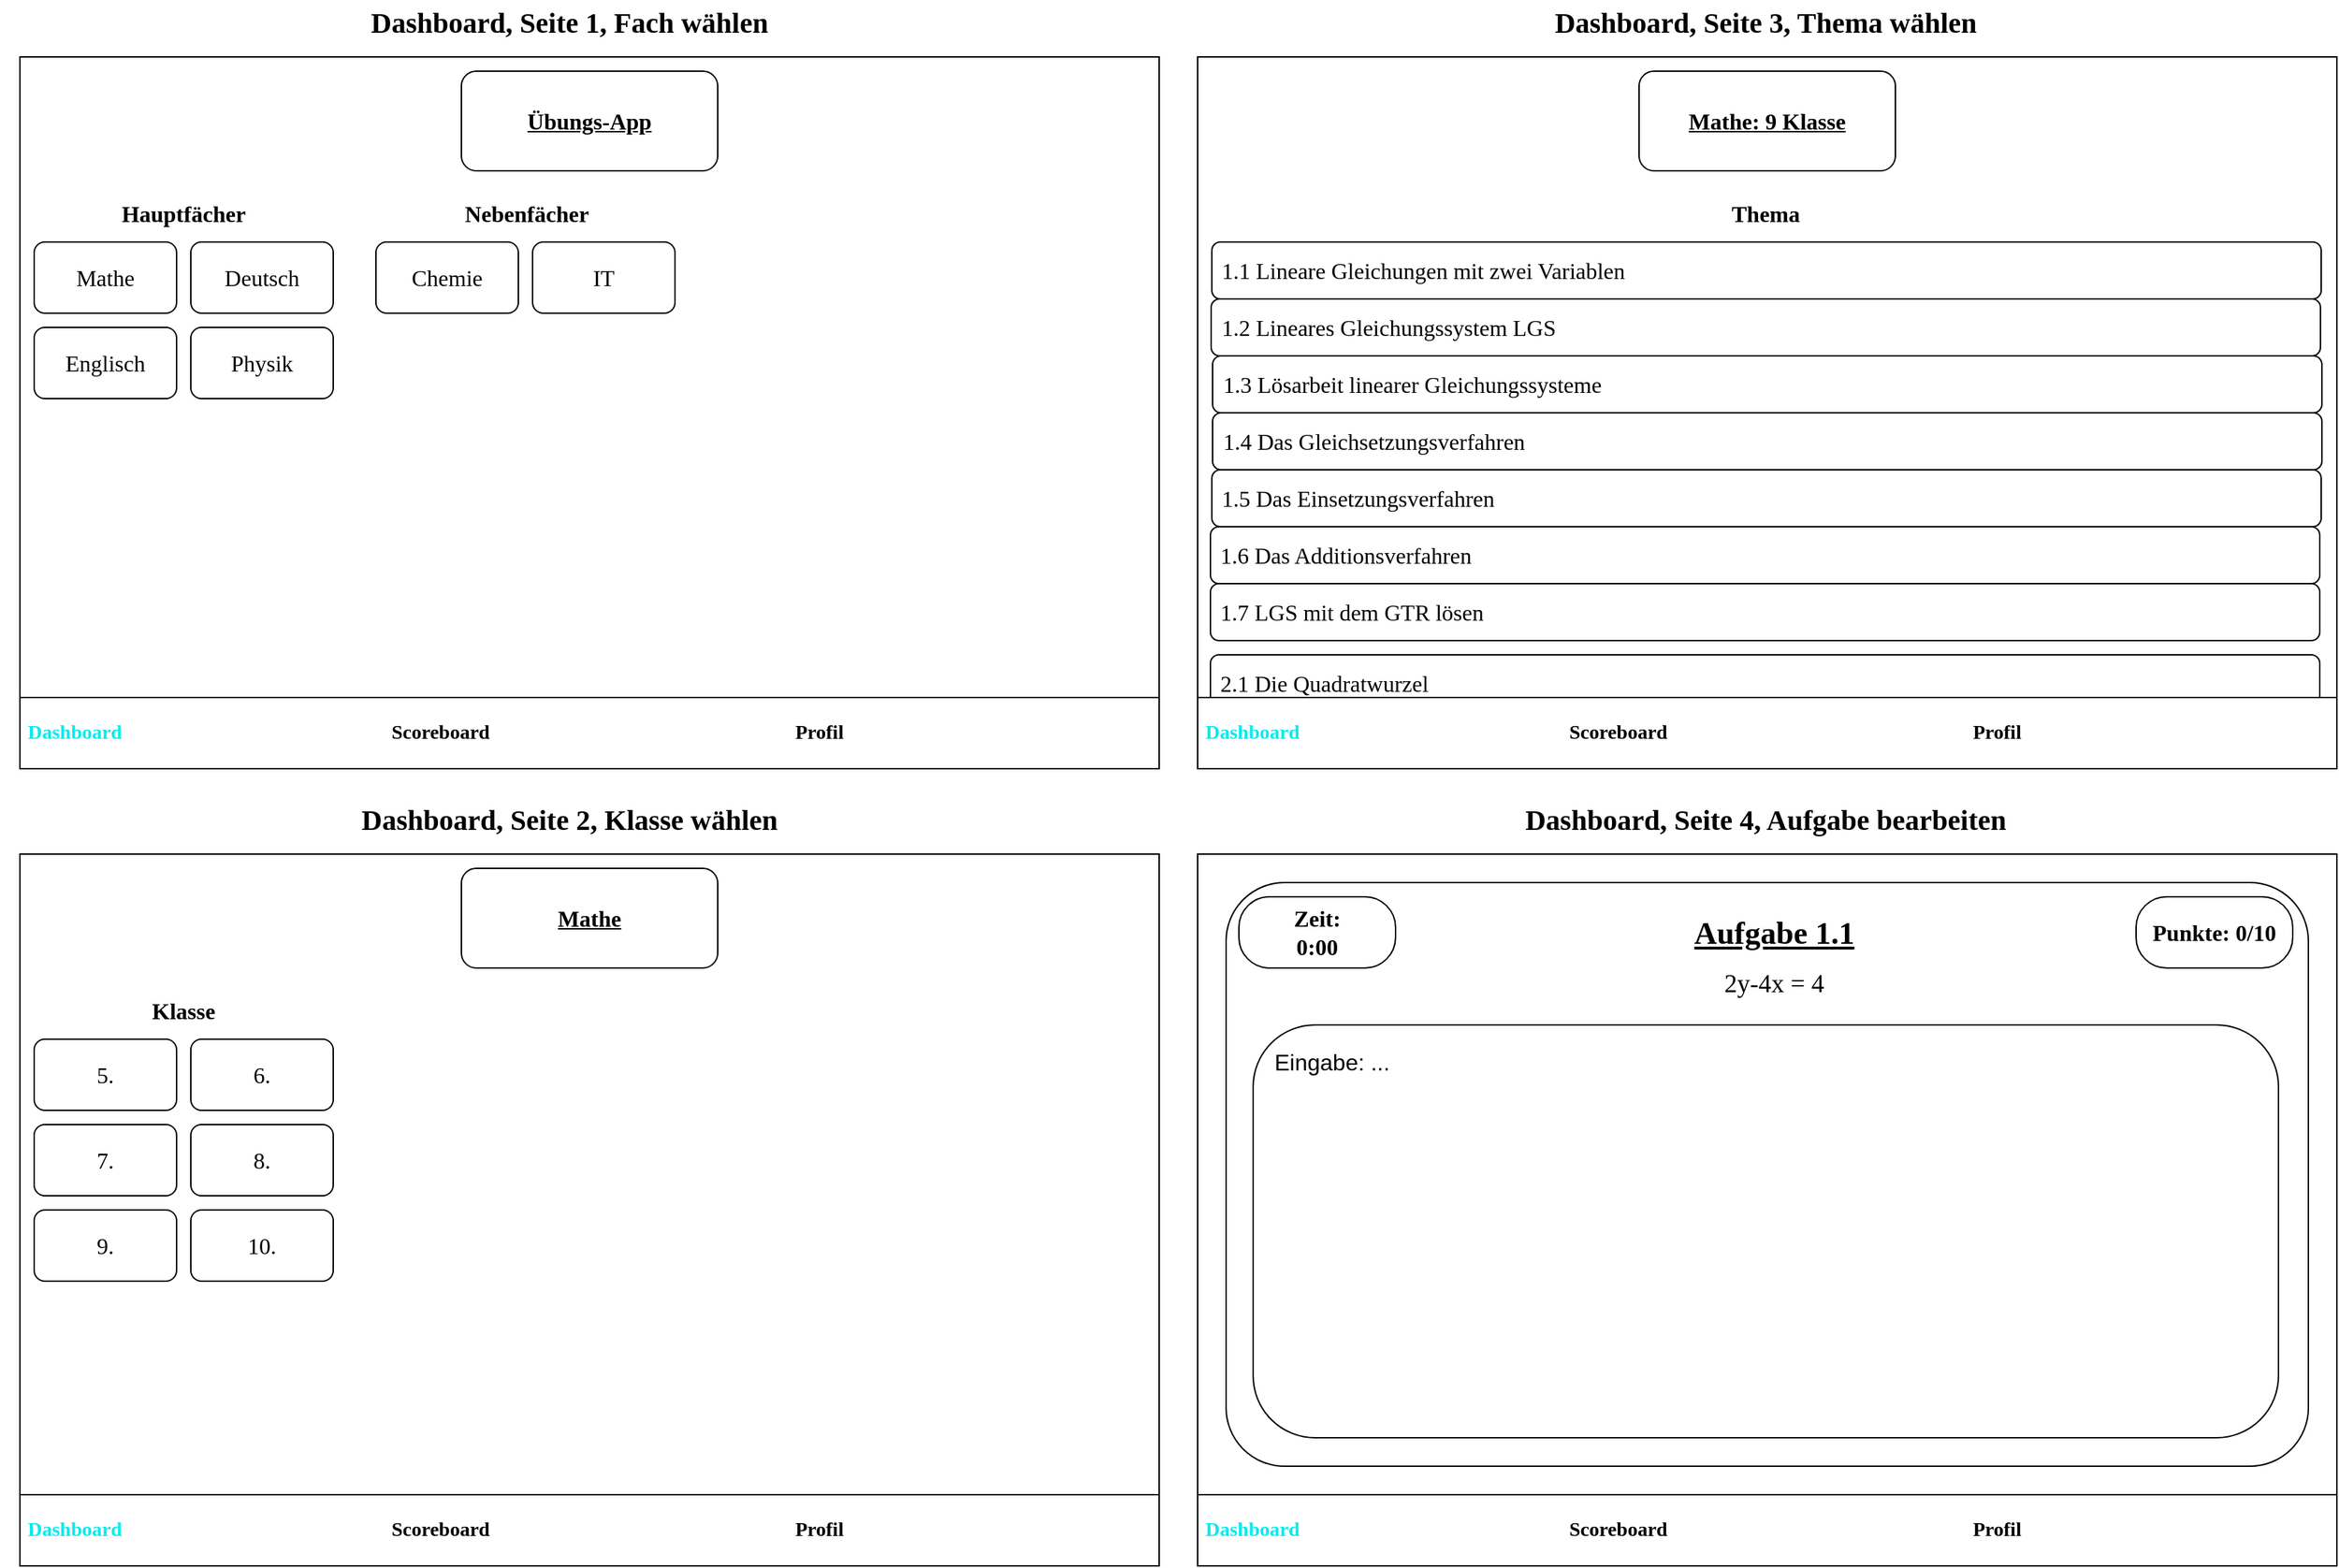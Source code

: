 <mxfile version="24.7.17" pages="3">
  <diagram name="Dashboard" id="oFiFHliOJVEC5lQbWdvC">
    <mxGraphModel dx="1687" dy="1040" grid="1" gridSize="10" guides="1" tooltips="1" connect="1" arrows="1" fold="1" page="1" pageScale="1" pageWidth="827" pageHeight="1169" background="none" math="0" shadow="0">
      <root>
        <mxCell id="0" />
        <mxCell id="1" parent="0" />
        <mxCell id="pwLdS7aeoMOx9MGYUbha-2" value="" style="rounded=0;whiteSpace=wrap;html=1;labelBackgroundColor=#CCCCCC;" parent="1" vertex="1">
          <mxGeometry x="14" y="40" width="800" height="500" as="geometry" />
        </mxCell>
        <mxCell id="pwLdS7aeoMOx9MGYUbha-3" value="&lt;b style=&quot;font-size: 16px;&quot;&gt;&lt;u style=&quot;font-size: 16px;&quot;&gt;Übungs-App&lt;/u&gt;&lt;/b&gt;" style="rounded=1;whiteSpace=wrap;html=1;fontFamily=Verdana;fontSize=16;" parent="1" vertex="1">
          <mxGeometry x="324" y="50" width="180" height="70" as="geometry" />
        </mxCell>
        <mxCell id="pwLdS7aeoMOx9MGYUbha-4" value="Mathe" style="rounded=1;whiteSpace=wrap;html=1;fontFamily=Verdana;fontSize=16;" parent="1" vertex="1">
          <mxGeometry x="24" y="170" width="100" height="50" as="geometry" />
        </mxCell>
        <mxCell id="pwLdS7aeoMOx9MGYUbha-7" value="IT" style="rounded=1;whiteSpace=wrap;html=1;fontFamily=Verdana;fontSize=16;" parent="1" vertex="1">
          <mxGeometry x="374" y="170" width="100" height="50" as="geometry" />
        </mxCell>
        <mxCell id="pwLdS7aeoMOx9MGYUbha-8" value="Chemie" style="rounded=1;whiteSpace=wrap;html=1;fontFamily=Verdana;fontSize=16;" parent="1" vertex="1">
          <mxGeometry x="264" y="170" width="100" height="50" as="geometry" />
        </mxCell>
        <mxCell id="pwLdS7aeoMOx9MGYUbha-9" value="Englisch" style="rounded=1;whiteSpace=wrap;html=1;fontFamily=Verdana;fontSize=16;" parent="1" vertex="1">
          <mxGeometry x="24" y="230" width="100" height="50" as="geometry" />
        </mxCell>
        <mxCell id="pwLdS7aeoMOx9MGYUbha-10" value="Hauptfächer" style="text;html=1;align=center;verticalAlign=middle;whiteSpace=wrap;rounded=0;fontSize=16;fontFamily=Verdana;fontStyle=1" parent="1" vertex="1">
          <mxGeometry x="74" y="130" width="110" height="40" as="geometry" />
        </mxCell>
        <mxCell id="pwLdS7aeoMOx9MGYUbha-11" value="Nebenfächer" style="text;html=1;align=center;verticalAlign=middle;whiteSpace=wrap;rounded=0;fontSize=16;fontFamily=Verdana;fontStyle=1" parent="1" vertex="1">
          <mxGeometry x="312" y="130" width="116" height="40" as="geometry" />
        </mxCell>
        <mxCell id="pwLdS7aeoMOx9MGYUbha-12" value="&amp;nbsp;&lt;font color=&quot;#07eaed&quot;&gt;Dashboard&lt;/font&gt;&lt;span style=&quot;white-space: pre;&quot;&gt;&#x9;&lt;/span&gt;&lt;span style=&quot;white-space: pre;&quot;&gt;&#x9;&lt;/span&gt;&lt;span style=&quot;white-space: pre;&quot;&gt;&#x9;&lt;/span&gt;&lt;span style=&quot;white-space: pre;&quot;&gt;&#x9;&lt;/span&gt;&lt;span style=&quot;white-space: pre;&quot;&gt;&#x9;&lt;/span&gt;&lt;span style=&quot;white-space: pre;&quot;&gt;&#x9;&lt;/span&gt;&lt;span style=&quot;white-space: pre;&quot;&gt;&#x9;&lt;/span&gt;&amp;nbsp; Scoreboard&lt;span style=&quot;white-space: pre;&quot;&gt;&#x9;&lt;/span&gt;&lt;span style=&quot;white-space: pre;&quot;&gt;&#x9;&lt;span style=&quot;white-space: pre;&quot;&gt;&#x9;&lt;/span&gt;&lt;/span&gt;&lt;span style=&quot;white-space: pre;&quot;&gt;&#x9;&lt;/span&gt;&lt;span style=&quot;white-space: pre;&quot;&gt;&#x9;&lt;/span&gt;&lt;span style=&quot;white-space: pre;&quot;&gt;&#x9;&lt;/span&gt;&lt;span style=&quot;white-space: pre;&quot;&gt;&#x9;&lt;span style=&quot;white-space: pre;&quot;&gt;&#x9;&lt;/span&gt; &lt;/span&gt;&amp;nbsp; Profil" style="rounded=0;whiteSpace=wrap;html=1;fontSize=14;fontFamily=Verdana;fontStyle=1;align=left;" parent="1" vertex="1">
          <mxGeometry x="14" y="490" width="800" height="50" as="geometry" />
        </mxCell>
        <mxCell id="tdWSjw-FH0lzUvVk8Zl1-1" value="" style="rounded=0;whiteSpace=wrap;html=1;" parent="1" vertex="1">
          <mxGeometry x="14" y="600" width="800" height="500" as="geometry" />
        </mxCell>
        <mxCell id="tdWSjw-FH0lzUvVk8Zl1-2" value="&lt;b style=&quot;font-size: 16px;&quot;&gt;&lt;u style=&quot;font-size: 16px;&quot;&gt;Mathe&lt;/u&gt;&lt;/b&gt;" style="rounded=1;whiteSpace=wrap;html=1;fontFamily=Verdana;fontSize=16;" parent="1" vertex="1">
          <mxGeometry x="324" y="610" width="180" height="70" as="geometry" />
        </mxCell>
        <mxCell id="tdWSjw-FH0lzUvVk8Zl1-11" value="&amp;nbsp;&lt;font color=&quot;#07eaed&quot;&gt;Dashboard&lt;/font&gt;&lt;span style=&quot;white-space: pre;&quot;&gt;&#x9;&lt;/span&gt;&lt;span style=&quot;white-space: pre;&quot;&gt;&#x9;&lt;/span&gt;&lt;span style=&quot;white-space: pre;&quot;&gt;&#x9;&lt;/span&gt;&lt;span style=&quot;white-space: pre;&quot;&gt;&#x9;&lt;/span&gt;&lt;span style=&quot;white-space: pre;&quot;&gt;&#x9;&lt;/span&gt;&lt;span style=&quot;white-space: pre;&quot;&gt;&#x9;&lt;/span&gt;&lt;span style=&quot;white-space: pre;&quot;&gt;&#x9;&lt;/span&gt;&amp;nbsp; Scoreboard&lt;span style=&quot;white-space: pre;&quot;&gt;&#x9;&lt;/span&gt;&lt;span style=&quot;white-space: pre;&quot;&gt;&#x9;&lt;span style=&quot;white-space: pre;&quot;&gt;&#x9;&lt;/span&gt;&lt;/span&gt;&lt;span style=&quot;white-space: pre;&quot;&gt;&#x9;&lt;/span&gt;&lt;span style=&quot;white-space: pre;&quot;&gt;&#x9;&lt;/span&gt;&lt;span style=&quot;white-space: pre;&quot;&gt;&#x9;&lt;/span&gt;&lt;span style=&quot;white-space: pre;&quot;&gt;&#x9;&lt;span style=&quot;white-space: pre;&quot;&gt;&#x9;&lt;/span&gt; &lt;/span&gt;&amp;nbsp; Profil" style="rounded=0;whiteSpace=wrap;html=1;fontSize=14;fontFamily=Verdana;fontStyle=1;align=left;" parent="1" vertex="1">
          <mxGeometry x="14" y="1050" width="800" height="50" as="geometry" />
        </mxCell>
        <mxCell id="tdWSjw-FH0lzUvVk8Zl1-14" value="Klasse" style="text;html=1;align=center;verticalAlign=middle;whiteSpace=wrap;rounded=0;fontFamily=Verdana;fontSize=16;fontStyle=1" parent="1" vertex="1">
          <mxGeometry x="74" y="690" width="110" height="40" as="geometry" />
        </mxCell>
        <mxCell id="tdWSjw-FH0lzUvVk8Zl1-15" value="5." style="rounded=1;whiteSpace=wrap;html=1;fontSize=16;fontFamily=Verdana;fontStyle=0" parent="1" vertex="1">
          <mxGeometry x="24" y="730" width="100" height="50" as="geometry" />
        </mxCell>
        <mxCell id="tdWSjw-FH0lzUvVk8Zl1-16" value="6." style="rounded=1;whiteSpace=wrap;html=1;fontSize=16;fontFamily=Verdana;fontStyle=0" parent="1" vertex="1">
          <mxGeometry x="134" y="730" width="100" height="50" as="geometry" />
        </mxCell>
        <mxCell id="tdWSjw-FH0lzUvVk8Zl1-17" value="7." style="rounded=1;whiteSpace=wrap;html=1;fontSize=16;fontFamily=Verdana;fontStyle=0" parent="1" vertex="1">
          <mxGeometry x="24" y="790" width="100" height="50" as="geometry" />
        </mxCell>
        <mxCell id="tdWSjw-FH0lzUvVk8Zl1-18" value="8." style="rounded=1;whiteSpace=wrap;html=1;fontSize=16;fontFamily=Verdana;fontStyle=0" parent="1" vertex="1">
          <mxGeometry x="134" y="790" width="100" height="50" as="geometry" />
        </mxCell>
        <mxCell id="tdWSjw-FH0lzUvVk8Zl1-19" value="9." style="rounded=1;whiteSpace=wrap;html=1;fontSize=16;fontFamily=Verdana;fontStyle=0" parent="1" vertex="1">
          <mxGeometry x="24" y="850" width="100" height="50" as="geometry" />
        </mxCell>
        <mxCell id="tdWSjw-FH0lzUvVk8Zl1-20" value="10." style="rounded=1;whiteSpace=wrap;html=1;fontSize=16;fontFamily=Verdana;fontStyle=0" parent="1" vertex="1">
          <mxGeometry x="134" y="850" width="100" height="50" as="geometry" />
        </mxCell>
        <mxCell id="G1X1v5CdAxwcbdsa7rgu-1" value="" style="rounded=0;whiteSpace=wrap;html=1;" parent="1" vertex="1">
          <mxGeometry x="841" y="600" width="800" height="500" as="geometry" />
        </mxCell>
        <mxCell id="G1X1v5CdAxwcbdsa7rgu-11" value="&amp;nbsp;&lt;font color=&quot;#07eaed&quot;&gt;Dashboard&lt;/font&gt;&lt;span style=&quot;white-space: pre;&quot;&gt;&#x9;&lt;/span&gt;&lt;span style=&quot;white-space: pre;&quot;&gt;&#x9;&lt;/span&gt;&lt;span style=&quot;white-space: pre;&quot;&gt;&#x9;&lt;/span&gt;&lt;span style=&quot;white-space: pre;&quot;&gt;&#x9;&lt;/span&gt;&lt;span style=&quot;white-space: pre;&quot;&gt;&#x9;&lt;/span&gt;&lt;span style=&quot;white-space: pre;&quot;&gt;&#x9;&lt;/span&gt;&lt;span style=&quot;white-space: pre;&quot;&gt;&#x9;&lt;/span&gt;&amp;nbsp; Scoreboard&lt;span style=&quot;white-space: pre;&quot;&gt;&#x9;&lt;/span&gt;&lt;span style=&quot;white-space: pre;&quot;&gt;&#x9;&lt;span style=&quot;white-space: pre;&quot;&gt;&#x9;&lt;/span&gt;&lt;/span&gt;&lt;span style=&quot;white-space: pre;&quot;&gt;&#x9;&lt;/span&gt;&lt;span style=&quot;white-space: pre;&quot;&gt;&#x9;&lt;/span&gt;&lt;span style=&quot;white-space: pre;&quot;&gt;&#x9;&lt;/span&gt;&lt;span style=&quot;white-space: pre;&quot;&gt;&#x9;&lt;span style=&quot;white-space: pre;&quot;&gt;&#x9;&lt;/span&gt; &lt;/span&gt;&amp;nbsp; Profil" style="rounded=0;whiteSpace=wrap;html=1;fontSize=14;fontFamily=Verdana;fontStyle=1;align=left;" parent="1" vertex="1">
          <mxGeometry x="841" y="1050" width="800" height="50" as="geometry" />
        </mxCell>
        <mxCell id="tOOVlnR7M2Zq19QkoBYp-1" value="&lt;h1 style=&quot;line-height: 80%;&quot;&gt;&lt;u style=&quot;&quot;&gt;&lt;font style=&quot;font-size: 22px;&quot;&gt;Aufgabe 1.1&lt;/font&gt;&lt;/u&gt;&lt;/h1&gt;&lt;p&gt;&lt;span style=&quot;font-size: 18px;&quot;&gt;2y-4x = 4&lt;/span&gt;&lt;/p&gt;" style="rounded=1;whiteSpace=wrap;html=1;arcSize=10;fontFamily=Verdana;align=center;labelBackgroundColor=none;labelBorderColor=none;textShadow=0;verticalAlign=top;spacing=10;spacingTop=-5;spacingLeft=10;" parent="1" vertex="1">
          <mxGeometry x="861" y="620" width="760" height="410" as="geometry" />
        </mxCell>
        <mxCell id="tOOVlnR7M2Zq19QkoBYp-2" value="Punkte: 0/10" style="rounded=1;whiteSpace=wrap;html=1;fontFamily=Verdana;fontStyle=1;fontSize=16;arcSize=43;" parent="1" vertex="1">
          <mxGeometry x="1500" y="630" width="110" height="50" as="geometry" />
        </mxCell>
        <mxCell id="tOOVlnR7M2Zq19QkoBYp-4" value="Zeit:&lt;div&gt;0:00&lt;/div&gt;" style="rounded=1;whiteSpace=wrap;html=1;fontFamily=Verdana;fontStyle=1;fontSize=16;arcSize=43;" parent="1" vertex="1">
          <mxGeometry x="870" y="630" width="110" height="50" as="geometry" />
        </mxCell>
        <mxCell id="tOOVlnR7M2Zq19QkoBYp-6" value="" style="rounded=0;whiteSpace=wrap;html=1;" parent="1" vertex="1">
          <mxGeometry x="841" y="40" width="800" height="500" as="geometry" />
        </mxCell>
        <mxCell id="tOOVlnR7M2Zq19QkoBYp-7" value="&lt;b style=&quot;font-size: 16px;&quot;&gt;&lt;u style=&quot;font-size: 16px;&quot;&gt;Mathe: 9 Klasse&lt;/u&gt;&lt;/b&gt;" style="rounded=1;whiteSpace=wrap;html=1;fontFamily=Verdana;fontSize=16;" parent="1" vertex="1">
          <mxGeometry x="1151" y="50" width="180" height="70" as="geometry" />
        </mxCell>
        <mxCell id="tOOVlnR7M2Zq19QkoBYp-9" value="Thema" style="text;html=1;align=center;verticalAlign=middle;whiteSpace=wrap;rounded=0;fontFamily=Verdana;fontSize=16;fontStyle=1" parent="1" vertex="1">
          <mxGeometry x="850" y="130" width="780" height="40" as="geometry" />
        </mxCell>
        <mxCell id="tOOVlnR7M2Zq19QkoBYp-10" value="1.1 Lineare Gleichungen mit zwei Variablen" style="rounded=1;whiteSpace=wrap;html=1;fontSize=16;fontFamily=Verdana;fontStyle=0;align=left;spacingLeft=5;" parent="1" vertex="1">
          <mxGeometry x="851" y="170" width="779" height="40" as="geometry" />
        </mxCell>
        <mxCell id="tOOVlnR7M2Zq19QkoBYp-16" value="Dashboard, Seite 1, Fach wählen" style="text;html=1;align=center;verticalAlign=middle;whiteSpace=wrap;rounded=0;fontFamily=Verdana;fontStyle=1;fontSize=20;" parent="1" vertex="1">
          <mxGeometry width="800" height="30" as="geometry" />
        </mxCell>
        <mxCell id="tOOVlnR7M2Zq19QkoBYp-17" value="Dashboard, Seite 2, Klasse wählen" style="text;html=1;align=center;verticalAlign=middle;whiteSpace=wrap;rounded=0;fontFamily=Verdana;fontStyle=1;fontSize=20;" parent="1" vertex="1">
          <mxGeometry y="560" width="800" height="30" as="geometry" />
        </mxCell>
        <mxCell id="tOOVlnR7M2Zq19QkoBYp-18" value="Dashboard, Seite 3, Thema wählen" style="text;html=1;align=center;verticalAlign=middle;whiteSpace=wrap;rounded=0;fontFamily=Verdana;fontStyle=1;fontSize=20;" parent="1" vertex="1">
          <mxGeometry x="840" width="800" height="30" as="geometry" />
        </mxCell>
        <mxCell id="tOOVlnR7M2Zq19QkoBYp-19" value="Dashboard, Seite 4, Aufgabe bearbeiten" style="text;html=1;align=center;verticalAlign=middle;whiteSpace=wrap;rounded=0;fontFamily=Verdana;fontStyle=1;fontSize=20;" parent="1" vertex="1">
          <mxGeometry x="840" y="560" width="800" height="30" as="geometry" />
        </mxCell>
        <mxCell id="4za2jN28L8hQjHTKXpbQ-4" value="Deutsch" style="rounded=1;whiteSpace=wrap;html=1;fontFamily=Verdana;fontSize=16;" parent="1" vertex="1">
          <mxGeometry x="134" y="170" width="100" height="50" as="geometry" />
        </mxCell>
        <mxCell id="4za2jN28L8hQjHTKXpbQ-5" value="Physik" style="rounded=1;whiteSpace=wrap;html=1;fontFamily=Verdana;fontSize=16;" parent="1" vertex="1">
          <mxGeometry x="134" y="230" width="100" height="50" as="geometry" />
        </mxCell>
        <mxCell id="4za2jN28L8hQjHTKXpbQ-6" value="1.2 Lineares Gleichungssystem LGS" style="rounded=1;whiteSpace=wrap;html=1;fontSize=16;fontFamily=Verdana;fontStyle=0;align=left;spacingLeft=5;" parent="1" vertex="1">
          <mxGeometry x="850.5" y="210" width="779" height="40" as="geometry" />
        </mxCell>
        <mxCell id="t7bzZydx3kvAN1A6ZVQw-1" value="1.3 Lösarbeit linearer Gleichungssysteme" style="rounded=1;whiteSpace=wrap;html=1;fontSize=16;fontFamily=Verdana;fontStyle=0;align=left;spacingLeft=5;" parent="1" vertex="1">
          <mxGeometry x="851.5" y="250" width="779" height="40" as="geometry" />
        </mxCell>
        <mxCell id="t7bzZydx3kvAN1A6ZVQw-2" value="1.4 Das Gleichsetzungsverfahren" style="rounded=1;whiteSpace=wrap;html=1;fontSize=16;fontFamily=Verdana;fontStyle=0;align=left;spacingLeft=5;" parent="1" vertex="1">
          <mxGeometry x="851.5" y="290" width="779" height="40" as="geometry" />
        </mxCell>
        <mxCell id="t7bzZydx3kvAN1A6ZVQw-3" value="1.5 Das Einsetzungsverfahren" style="rounded=1;whiteSpace=wrap;html=1;fontSize=16;fontFamily=Verdana;fontStyle=0;align=left;spacingLeft=5;" parent="1" vertex="1">
          <mxGeometry x="851" y="330" width="779" height="40" as="geometry" />
        </mxCell>
        <mxCell id="t7bzZydx3kvAN1A6ZVQw-4" value="1.6 Das Additionsverfahren" style="rounded=1;whiteSpace=wrap;html=1;fontSize=16;fontFamily=Verdana;fontStyle=0;align=left;spacingLeft=5;" parent="1" vertex="1">
          <mxGeometry x="850" y="370" width="779" height="40" as="geometry" />
        </mxCell>
        <mxCell id="t7bzZydx3kvAN1A6ZVQw-5" value="1.7 LGS mit dem GTR lösen" style="rounded=1;whiteSpace=wrap;html=1;fontSize=16;fontFamily=Verdana;fontStyle=0;align=left;spacingLeft=5;" parent="1" vertex="1">
          <mxGeometry x="850" y="410" width="779" height="40" as="geometry" />
        </mxCell>
        <mxCell id="t7bzZydx3kvAN1A6ZVQw-6" value="2.1 Die Quadratwurzel" style="rounded=1;whiteSpace=wrap;html=1;fontSize=16;fontFamily=Verdana;fontStyle=0;align=left;spacingLeft=5;" parent="1" vertex="1">
          <mxGeometry x="850" y="460" width="779" height="40" as="geometry" />
        </mxCell>
        <mxCell id="tOOVlnR7M2Zq19QkoBYp-8" value="&amp;nbsp;&lt;font color=&quot;#07eaed&quot;&gt;Dashboard&lt;/font&gt;&lt;span style=&quot;white-space: pre;&quot;&gt;&#x9;&lt;/span&gt;&lt;span style=&quot;white-space: pre;&quot;&gt;&#x9;&lt;/span&gt;&lt;span style=&quot;white-space: pre;&quot;&gt;&#x9;&lt;/span&gt;&lt;span style=&quot;white-space: pre;&quot;&gt;&#x9;&lt;/span&gt;&lt;span style=&quot;white-space: pre;&quot;&gt;&#x9;&lt;/span&gt;&lt;span style=&quot;white-space: pre;&quot;&gt;&#x9;&lt;/span&gt;&lt;span style=&quot;white-space: pre;&quot;&gt;&#x9;&lt;/span&gt;&amp;nbsp; Scoreboard&lt;span style=&quot;white-space: pre;&quot;&gt;&#x9;&lt;/span&gt;&lt;span style=&quot;white-space: pre;&quot;&gt;&#x9;&lt;span style=&quot;white-space: pre;&quot;&gt;&#x9;&lt;/span&gt;&lt;/span&gt;&lt;span style=&quot;white-space: pre;&quot;&gt;&#x9;&lt;/span&gt;&lt;span style=&quot;white-space: pre;&quot;&gt;&#x9;&lt;/span&gt;&lt;span style=&quot;white-space: pre;&quot;&gt;&#x9;&lt;/span&gt;&lt;span style=&quot;white-space: pre;&quot;&gt;&#x9;&lt;span style=&quot;white-space: pre;&quot;&gt;&#x9;&lt;/span&gt; &lt;/span&gt;&amp;nbsp; Profil" style="rounded=0;whiteSpace=wrap;html=1;fontSize=14;fontFamily=Verdana;fontStyle=1;align=left;" parent="1" vertex="1">
          <mxGeometry x="841" y="490" width="800" height="50" as="geometry" />
        </mxCell>
        <mxCell id="t7bzZydx3kvAN1A6ZVQw-8" value="Eingabe: ..." style="rounded=1;whiteSpace=wrap;html=1;fontSize=16;shadow=0;glass=0;comic=0;align=left;verticalAlign=top;spacing=10;spacingLeft=5;spacingTop=2;" parent="1" vertex="1">
          <mxGeometry x="880" y="720" width="720" height="290" as="geometry" />
        </mxCell>
      </root>
    </mxGraphModel>
  </diagram>
  <diagram id="hc-4XvuTNuszl_zKauQF" name="Scoreboard">
    <mxGraphModel dx="607" dy="884" grid="1" gridSize="10" guides="1" tooltips="1" connect="1" arrows="1" fold="1" page="1" pageScale="1" pageWidth="827" pageHeight="1169" math="0" shadow="0">
      <root>
        <mxCell id="0" />
        <mxCell id="1" parent="0" />
        <mxCell id="_0E7CPGjvZ48TcSPapoJ-1" value="" style="rounded=0;whiteSpace=wrap;html=1;" parent="1" vertex="1">
          <mxGeometry x="841" y="40" width="800" height="500" as="geometry" />
        </mxCell>
        <mxCell id="_0E7CPGjvZ48TcSPapoJ-2" value="&lt;b&gt;&lt;u&gt;Scoreboard&lt;/u&gt;&lt;/b&gt;" style="rounded=1;whiteSpace=wrap;html=1;fontFamily=Verdana;fontSize=14;" parent="1" vertex="1">
          <mxGeometry x="1151" y="50" width="180" height="60" as="geometry" />
        </mxCell>
        <mxCell id="_0E7CPGjvZ48TcSPapoJ-3" value="&amp;nbsp;Dashboard&lt;span style=&quot;white-space: pre;&quot;&gt;&#x9;&lt;/span&gt;&lt;span style=&quot;white-space: pre;&quot;&gt;&#x9;&lt;/span&gt;&lt;span style=&quot;white-space: pre;&quot;&gt;&#x9;&lt;/span&gt;&lt;span style=&quot;white-space: pre;&quot;&gt;&#x9;&lt;/span&gt;&lt;span style=&quot;white-space: pre;&quot;&gt;&#x9;&lt;/span&gt;&lt;span style=&quot;white-space: pre;&quot;&gt;&#x9;&lt;/span&gt;&lt;span style=&quot;white-space: pre;&quot;&gt;&#x9;&lt;/span&gt;&amp;nbsp; &lt;font color=&quot;#07eaed&quot;&gt;Scoreboard&lt;/font&gt;&lt;span style=&quot;white-space: pre;&quot;&gt;&#x9;&lt;/span&gt;&lt;span style=&quot;white-space: pre;&quot;&gt;&#x9;&lt;span style=&quot;white-space: pre;&quot;&gt;&#x9;&lt;/span&gt;&lt;/span&gt;&lt;span style=&quot;white-space: pre;&quot;&gt;&#x9;&lt;/span&gt;&lt;span style=&quot;white-space: pre;&quot;&gt;&#x9;&lt;/span&gt;&lt;span style=&quot;white-space: pre;&quot;&gt;&#x9;&lt;/span&gt;&lt;span style=&quot;white-space: pre;&quot;&gt;&#x9;&lt;span style=&quot;white-space: pre;&quot;&gt;&#x9;&lt;/span&gt; &lt;/span&gt;&amp;nbsp; Profil" style="rounded=0;whiteSpace=wrap;html=1;fontSize=14;fontFamily=Verdana;fontStyle=1;align=left;" parent="1" vertex="1">
          <mxGeometry x="841" y="490" width="800" height="50" as="geometry" />
        </mxCell>
        <mxCell id="_0E7CPGjvZ48TcSPapoJ-4" value="&lt;font style=&quot;font-size: 14px;&quot;&gt;&amp;nbsp; Position&lt;span style=&quot;white-space: pre;&quot;&gt;&#x9;&lt;span style=&quot;white-space: pre;&quot;&gt;&#x9;&lt;/span&gt;Name&lt;span style=&quot;white-space: pre;&quot;&gt;&#x9;&lt;/span&gt;&lt;span style=&quot;white-space: pre;&quot;&gt;&#x9;&lt;/span&gt;&lt;span style=&quot;white-space: pre;&quot;&gt;&#x9;&lt;/span&gt;&lt;span style=&quot;white-space: pre;&quot;&gt;&#x9;&lt;/span&gt;&lt;span style=&quot;white-space: pre;&quot;&gt;&#x9;&lt;span style=&quot;white-space: pre;&quot;&gt;&#x9;&lt;/span&gt;&lt;span style=&quot;white-space: pre;&quot;&gt;&#x9;&lt;/span&gt;&lt;span style=&quot;white-space: pre;&quot;&gt;&#x9;&lt;/span&gt;     Zeit&lt;span style=&quot;white-space: pre;&quot;&gt;&#x9;&lt;/span&gt;&lt;span style=&quot;white-space: pre;&quot;&gt;&#x9;&lt;/span&gt;&lt;span style=&quot;white-space: pre;&quot;&gt;&#x9;&lt;span style=&quot;white-space: pre;&quot;&gt;&#x9;&lt;span style=&quot;white-space: pre;&quot;&gt;&#x9;&lt;/span&gt;&lt;/span&gt;&lt;/span&gt;&lt;/span&gt;Punkte&lt;/span&gt;&lt;/font&gt;" style="rounded=1;whiteSpace=wrap;html=1;align=left;fontSize=14;fontFamily=Verdana;fontStyle=1" parent="1" vertex="1">
          <mxGeometry x="852" y="130" width="780" height="30" as="geometry" />
        </mxCell>
        <mxCell id="_0E7CPGjvZ48TcSPapoJ-5" value="&amp;nbsp; &lt;span style=&quot;white-space: pre;&quot;&gt;&#x9;&lt;/span&gt;1.&lt;span style=&quot;white-space: pre;&quot;&gt;&#x9;&lt;span style=&quot;white-space: pre;&quot;&gt;&#x9;&lt;/span&gt;Max Mustermann&lt;span style=&quot;white-space: pre;&quot;&gt;&#x9;&lt;/span&gt;&lt;span style=&quot;white-space: pre;&quot;&gt;&#x9;&lt;/span&gt;&lt;span style=&quot;white-space: pre;&quot;&gt;&#x9;&lt;/span&gt;&lt;span style=&quot;white-space: pre;&quot;&gt;&#x9;&lt;/span&gt;&lt;span style=&quot;white-space: pre;&quot;&gt;&lt;span style=&quot;white-space: pre;&quot;&gt;&#x9;&lt;/span&gt;&lt;span style=&quot;white-space: pre;&quot;&gt;&#x9;&lt;/span&gt;1:20 Min.&lt;span style=&quot;white-space: pre;&quot;&gt;&#x9;&lt;/span&gt;&lt;span style=&quot;white-space: pre;&quot;&gt;&#x9;&lt;span style=&quot;white-space: pre;&quot;&gt;&#x9;&lt;/span&gt;&lt;span style=&quot;white-space: pre;&quot;&gt;&#x9;&lt;/span&gt;&lt;span style=&quot;white-space: pre;&quot;&gt;&#x9;&lt;/span&gt;&lt;/span&gt;20&lt;/span&gt;&lt;/span&gt;" style="rounded=1;whiteSpace=wrap;html=1;align=left;fontSize=14;fontFamily=Verdana;fontStyle=0" parent="1" vertex="1">
          <mxGeometry x="852" y="160" width="780" height="30" as="geometry" />
        </mxCell>
        <mxCell id="_0E7CPGjvZ48TcSPapoJ-6" value="&amp;nbsp; &lt;span style=&quot;white-space: pre;&quot;&gt;&#x9;&lt;/span&gt;2.&lt;span style=&quot;white-space: pre;&quot;&gt;&#x9;&lt;span style=&quot;white-space: pre;&quot;&gt;&#x9;&lt;/span&gt;Max Mustermann 2&lt;span style=&quot;white-space: pre;&quot;&gt;&#x9;&lt;/span&gt;&lt;span style=&quot;white-space: pre;&quot;&gt;&#x9;&lt;/span&gt;&lt;span style=&quot;white-space: pre;&quot;&gt;&#x9;&lt;/span&gt;&lt;span style=&quot;white-space: pre;&quot;&gt;&#x9;&lt;/span&gt;&lt;span style=&quot;white-space: pre;&quot;&gt;&lt;span style=&quot;white-space: pre;&quot;&gt;&#x9;&lt;/span&gt;&lt;span style=&quot;white-space: pre;&quot;&gt;&#x9;&lt;/span&gt;1:30 Min.&lt;span style=&quot;white-space: pre;&quot;&gt;&#x9;&lt;/span&gt;&lt;span style=&quot;white-space: pre;&quot;&gt;&#x9;&lt;span style=&quot;white-space: pre;&quot;&gt;&#x9;&lt;/span&gt;&lt;span style=&quot;white-space: pre;&quot;&gt;&#x9;&lt;/span&gt;&lt;span style=&quot;white-space: pre;&quot;&gt;&#x9;&lt;/span&gt;1&lt;/span&gt;8&lt;/span&gt;&lt;/span&gt;" style="rounded=1;whiteSpace=wrap;html=1;align=left;fontSize=14;fontFamily=Verdana;fontStyle=0" parent="1" vertex="1">
          <mxGeometry x="852" y="190" width="780" height="30" as="geometry" />
        </mxCell>
        <mxCell id="_0E7CPGjvZ48TcSPapoJ-7" value="&amp;nbsp; &lt;span style=&quot;white-space: pre;&quot;&gt;&#x9;&lt;/span&gt;3.&lt;span style=&quot;white-space: pre;&quot;&gt;&#x9;&lt;span style=&quot;white-space: pre;&quot;&gt;&#x9;&lt;/span&gt;Max Mustermann 3&lt;span style=&quot;white-space: pre;&quot;&gt;&#x9;&lt;/span&gt;&lt;span style=&quot;white-space: pre;&quot;&gt;&#x9;&lt;/span&gt;&lt;span style=&quot;white-space: pre;&quot;&gt;&#x9;&lt;/span&gt;&lt;span style=&quot;white-space: pre;&quot;&gt;&#x9;&lt;/span&gt;&lt;span style=&quot;white-space: pre;&quot;&gt;&lt;span style=&quot;white-space: pre;&quot;&gt;&#x9;&lt;/span&gt;&lt;span style=&quot;white-space: pre;&quot;&gt;&#x9;&lt;/span&gt;1:40 Min.&lt;span style=&quot;white-space: pre;&quot;&gt;&#x9;&lt;/span&gt;&lt;span style=&quot;white-space: pre;&quot;&gt;&#x9;&lt;span style=&quot;white-space: pre;&quot;&gt;&#x9;&lt;/span&gt;&lt;span style=&quot;white-space: pre;&quot;&gt;&#x9;&lt;/span&gt;&lt;span style=&quot;white-space: pre;&quot;&gt;&#x9;&lt;/span&gt;1&lt;/span&gt;7&lt;/span&gt;&lt;/span&gt;" style="rounded=1;whiteSpace=wrap;html=1;align=left;fontSize=14;fontFamily=Verdana;fontStyle=0" parent="1" vertex="1">
          <mxGeometry x="852" y="220" width="780" height="30" as="geometry" />
        </mxCell>
        <mxCell id="_0E7CPGjvZ48TcSPapoJ-8" value="&amp;nbsp; &lt;span style=&quot;white-space: pre;&quot;&gt;&#x9;&lt;/span&gt;4.&lt;span style=&quot;white-space: pre;&quot;&gt;&#x9;&lt;span style=&quot;white-space: pre;&quot;&gt;&#x9;&lt;/span&gt;Max Mustermann 4&lt;span style=&quot;white-space: pre;&quot;&gt;&#x9;&lt;/span&gt;&lt;span style=&quot;white-space: pre;&quot;&gt;&#x9;&lt;/span&gt;&lt;span style=&quot;white-space: pre;&quot;&gt;&#x9;&lt;/span&gt;&lt;span style=&quot;white-space: pre;&quot;&gt;&#x9;&lt;/span&gt;&lt;span style=&quot;white-space: pre;&quot;&gt;&lt;span style=&quot;white-space: pre;&quot;&gt;&#x9;&lt;/span&gt;&lt;span style=&quot;white-space: pre;&quot;&gt;&#x9;&lt;/span&gt;1:42 Min.&lt;span style=&quot;white-space: pre;&quot;&gt;&#x9;&lt;/span&gt;&lt;span style=&quot;white-space: pre;&quot;&gt;&#x9;&lt;span style=&quot;white-space: pre;&quot;&gt;&#x9;&lt;/span&gt;&lt;span style=&quot;white-space: pre;&quot;&gt;&#x9;&lt;/span&gt;&lt;span style=&quot;white-space: pre;&quot;&gt;&#x9;&lt;/span&gt;1&lt;/span&gt;7&lt;/span&gt;&lt;/span&gt;" style="rounded=1;whiteSpace=wrap;html=1;align=left;fontSize=14;fontFamily=Verdana;fontStyle=0" parent="1" vertex="1">
          <mxGeometry x="852" y="250" width="780" height="30" as="geometry" />
        </mxCell>
        <mxCell id="SJIpw3w2sQ6HHw1g7jWH-1" value="Schule" style="rounded=0;whiteSpace=wrap;html=1;fontStyle=1;fontSize=14;fontFamily=Verdana;" vertex="1" parent="1">
          <mxGeometry x="1520" y="40" width="121" height="40" as="geometry" />
        </mxCell>
        <mxCell id="SJIpw3w2sQ6HHw1g7jWH-2" value="Jahrgang" style="rounded=0;whiteSpace=wrap;html=1;fontStyle=1;fontSize=14;fontFamily=Verdana;" vertex="1" parent="1">
          <mxGeometry x="841" y="40" width="121" height="40" as="geometry" />
        </mxCell>
      </root>
    </mxGraphModel>
  </diagram>
  <diagram id="VUrkcm0NbUiRSmDEMTFm" name="Profil">
    <mxGraphModel dx="607" dy="884" grid="1" gridSize="10" guides="1" tooltips="1" connect="1" arrows="1" fold="1" page="1" pageScale="1" pageWidth="827" pageHeight="1169" math="0" shadow="0">
      <root>
        <mxCell id="0" />
        <mxCell id="1" parent="0" />
        <mxCell id="rxaXtmz5tMglxYO8UtQx-1" value="" style="rounded=0;whiteSpace=wrap;html=1;" vertex="1" parent="1">
          <mxGeometry x="841" y="40" width="800" height="500" as="geometry" />
        </mxCell>
        <mxCell id="rxaXtmz5tMglxYO8UtQx-2" value="&lt;h2&gt;&lt;b&gt;&lt;u&gt;Profil&lt;/u&gt;&lt;/b&gt;&lt;/h2&gt;&lt;div&gt;&lt;b&gt;Name:&amp;nbsp;&lt;/b&gt;&lt;/div&gt;&lt;div&gt;&lt;b&gt;&lt;br&gt;&lt;/b&gt;&lt;/div&gt;&lt;div&gt;&lt;b&gt;Username:&amp;nbsp;&lt;/b&gt;&lt;/div&gt;&lt;div&gt;&lt;b&gt;&lt;br&gt;&lt;/b&gt;&lt;/div&gt;&lt;div&gt;&lt;b&gt;E-Mail:&amp;nbsp;&lt;/b&gt;&lt;/div&gt;&lt;div&gt;&lt;b&gt;&lt;br&gt;&lt;/b&gt;&lt;/div&gt;&lt;div&gt;&lt;b&gt;&lt;br&gt;&lt;/b&gt;&lt;/div&gt;&lt;div&gt;&lt;b&gt;&lt;br&gt;&lt;/b&gt;&lt;/div&gt;&lt;div&gt;&lt;b&gt;Punkte:&amp;nbsp;&lt;/b&gt;&lt;/div&gt;&lt;div&gt;&lt;b&gt;&lt;br&gt;&lt;/b&gt;&lt;/div&gt;&lt;div&gt;&lt;b&gt;&lt;br&gt;&lt;/b&gt;&lt;/div&gt;" style="rounded=1;whiteSpace=wrap;html=1;fontFamily=Verdana;fontSize=14;labelBorderColor=none;verticalAlign=top;align=left;spacingTop=10;spacingLeft=20;spacingBottom=10;spacingRight=10;arcSize=7;" vertex="1" parent="1">
          <mxGeometry x="861" y="50" width="760" height="420" as="geometry" />
        </mxCell>
        <mxCell id="rxaXtmz5tMglxYO8UtQx-3" value="&amp;nbsp;Dashboard&lt;span style=&quot;white-space: pre;&quot;&gt;&#x9;&lt;/span&gt;&lt;span style=&quot;white-space: pre;&quot;&gt;&#x9;&lt;/span&gt;&lt;span style=&quot;white-space: pre;&quot;&gt;&#x9;&lt;/span&gt;&lt;span style=&quot;white-space: pre;&quot;&gt;&#x9;&lt;/span&gt;&lt;span style=&quot;white-space: pre;&quot;&gt;&#x9;&lt;/span&gt;&lt;span style=&quot;white-space: pre;&quot;&gt;&#x9;&lt;/span&gt;&lt;span style=&quot;white-space: pre;&quot;&gt;&#x9;&lt;/span&gt;&amp;nbsp; Scoreboard&lt;span style=&quot;white-space: pre;&quot;&gt;&#x9;&lt;/span&gt;&lt;span style=&quot;white-space: pre;&quot;&gt;&#x9;&lt;span style=&quot;white-space: pre;&quot;&gt;&#x9;&lt;/span&gt;&lt;/span&gt;&lt;span style=&quot;white-space: pre;&quot;&gt;&#x9;&lt;/span&gt;&lt;span style=&quot;white-space: pre;&quot;&gt;&#x9;&lt;/span&gt;&lt;span style=&quot;white-space: pre;&quot;&gt;&#x9;&lt;/span&gt;&lt;span style=&quot;white-space: pre;&quot;&gt;&#x9;&lt;span style=&quot;white-space: pre;&quot;&gt;&#x9;&lt;/span&gt; &lt;/span&gt;&amp;nbsp; &lt;font color=&quot;#07eaed&quot;&gt;Profil&lt;/font&gt;" style="rounded=0;whiteSpace=wrap;html=1;fontSize=14;fontFamily=Verdana;fontStyle=1;align=left;" vertex="1" parent="1">
          <mxGeometry x="841" y="490" width="800" height="50" as="geometry" />
        </mxCell>
        <mxCell id="rxaXtmz5tMglxYO8UtQx-4" value="Bild" style="ellipse;whiteSpace=wrap;html=1;aspect=fixed;fontFamily=Verdana;fontSize=14;fontStyle=1" vertex="1" parent="1">
          <mxGeometry x="1411" y="80" width="170" height="170" as="geometry" />
        </mxCell>
      </root>
    </mxGraphModel>
  </diagram>
</mxfile>

